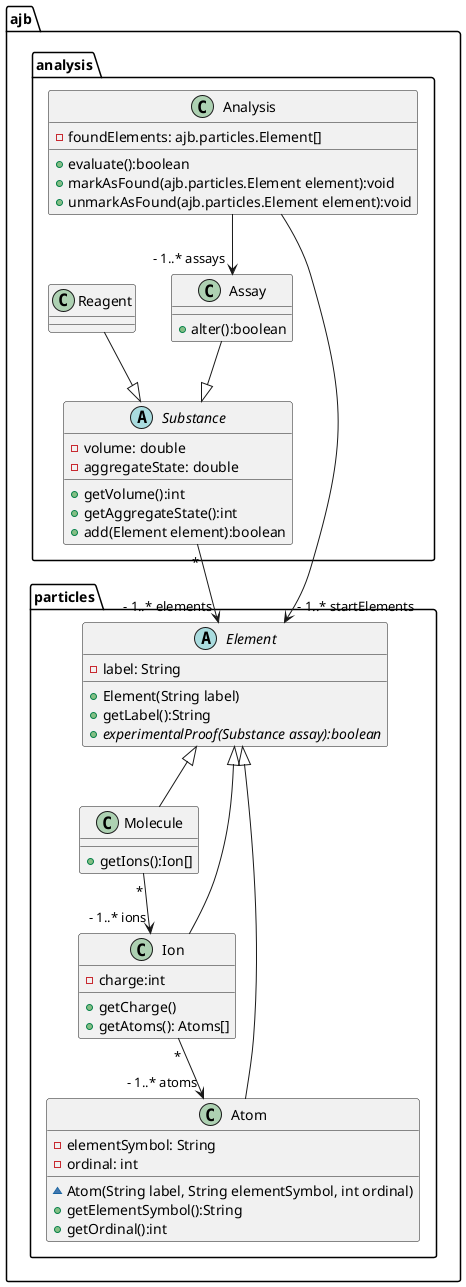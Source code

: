 @startuml

namespace ajb{
    namespace particles{
        abstract class Element{
            -label: String
            +Element(String label)
            +getLabel():String
            +{abstract} experimentalProof(Substance assay):boolean
'            +{abstract} alter():void
        }

        class Molecule extends Element{
            +getIons():Ion[]
        }
        Molecule "*" --> "- 1..* ions" Ion

        class Ion extends Element{
            -charge:int
            +getCharge()
            +getAtoms(): Atoms[]
        }
        Ion "*" --> "- 1..* atoms" Atom

        class Atom extends Element{
            -elementSymbol: String
            -ordinal: int
            ~Atom(String label, String elementSymbol, int ordinal)
            +getElementSymbol():String
            +getOrdinal():int
        }
    }
    namespace analysis{

        abstract class Substance {
            -volume: double
            -aggregateState: double
            +getVolume():int
            +getAggregateState():int
            +add(Element element):boolean
        }
        Substance " *" --> "- 1..* elements" .ajb.particles.Element

        class Assay{
            +alter():boolean
        }
        Assay -down-|> Substance

        class Analysis{
            - foundElements: ajb.particles.Element[]
            + evaluate():boolean
            + markAsFound(ajb.particles.Element element):void
            + unmarkAsFound(ajb.particles.Element element):void
        }
        Analysis --> "- 1..* startElements" .ajb.particles.Element
        Analysis --> "- 1..* assays" Assay

        class Reagent{
        }
        Reagent -down-|> Substance
    }
}

@enduml